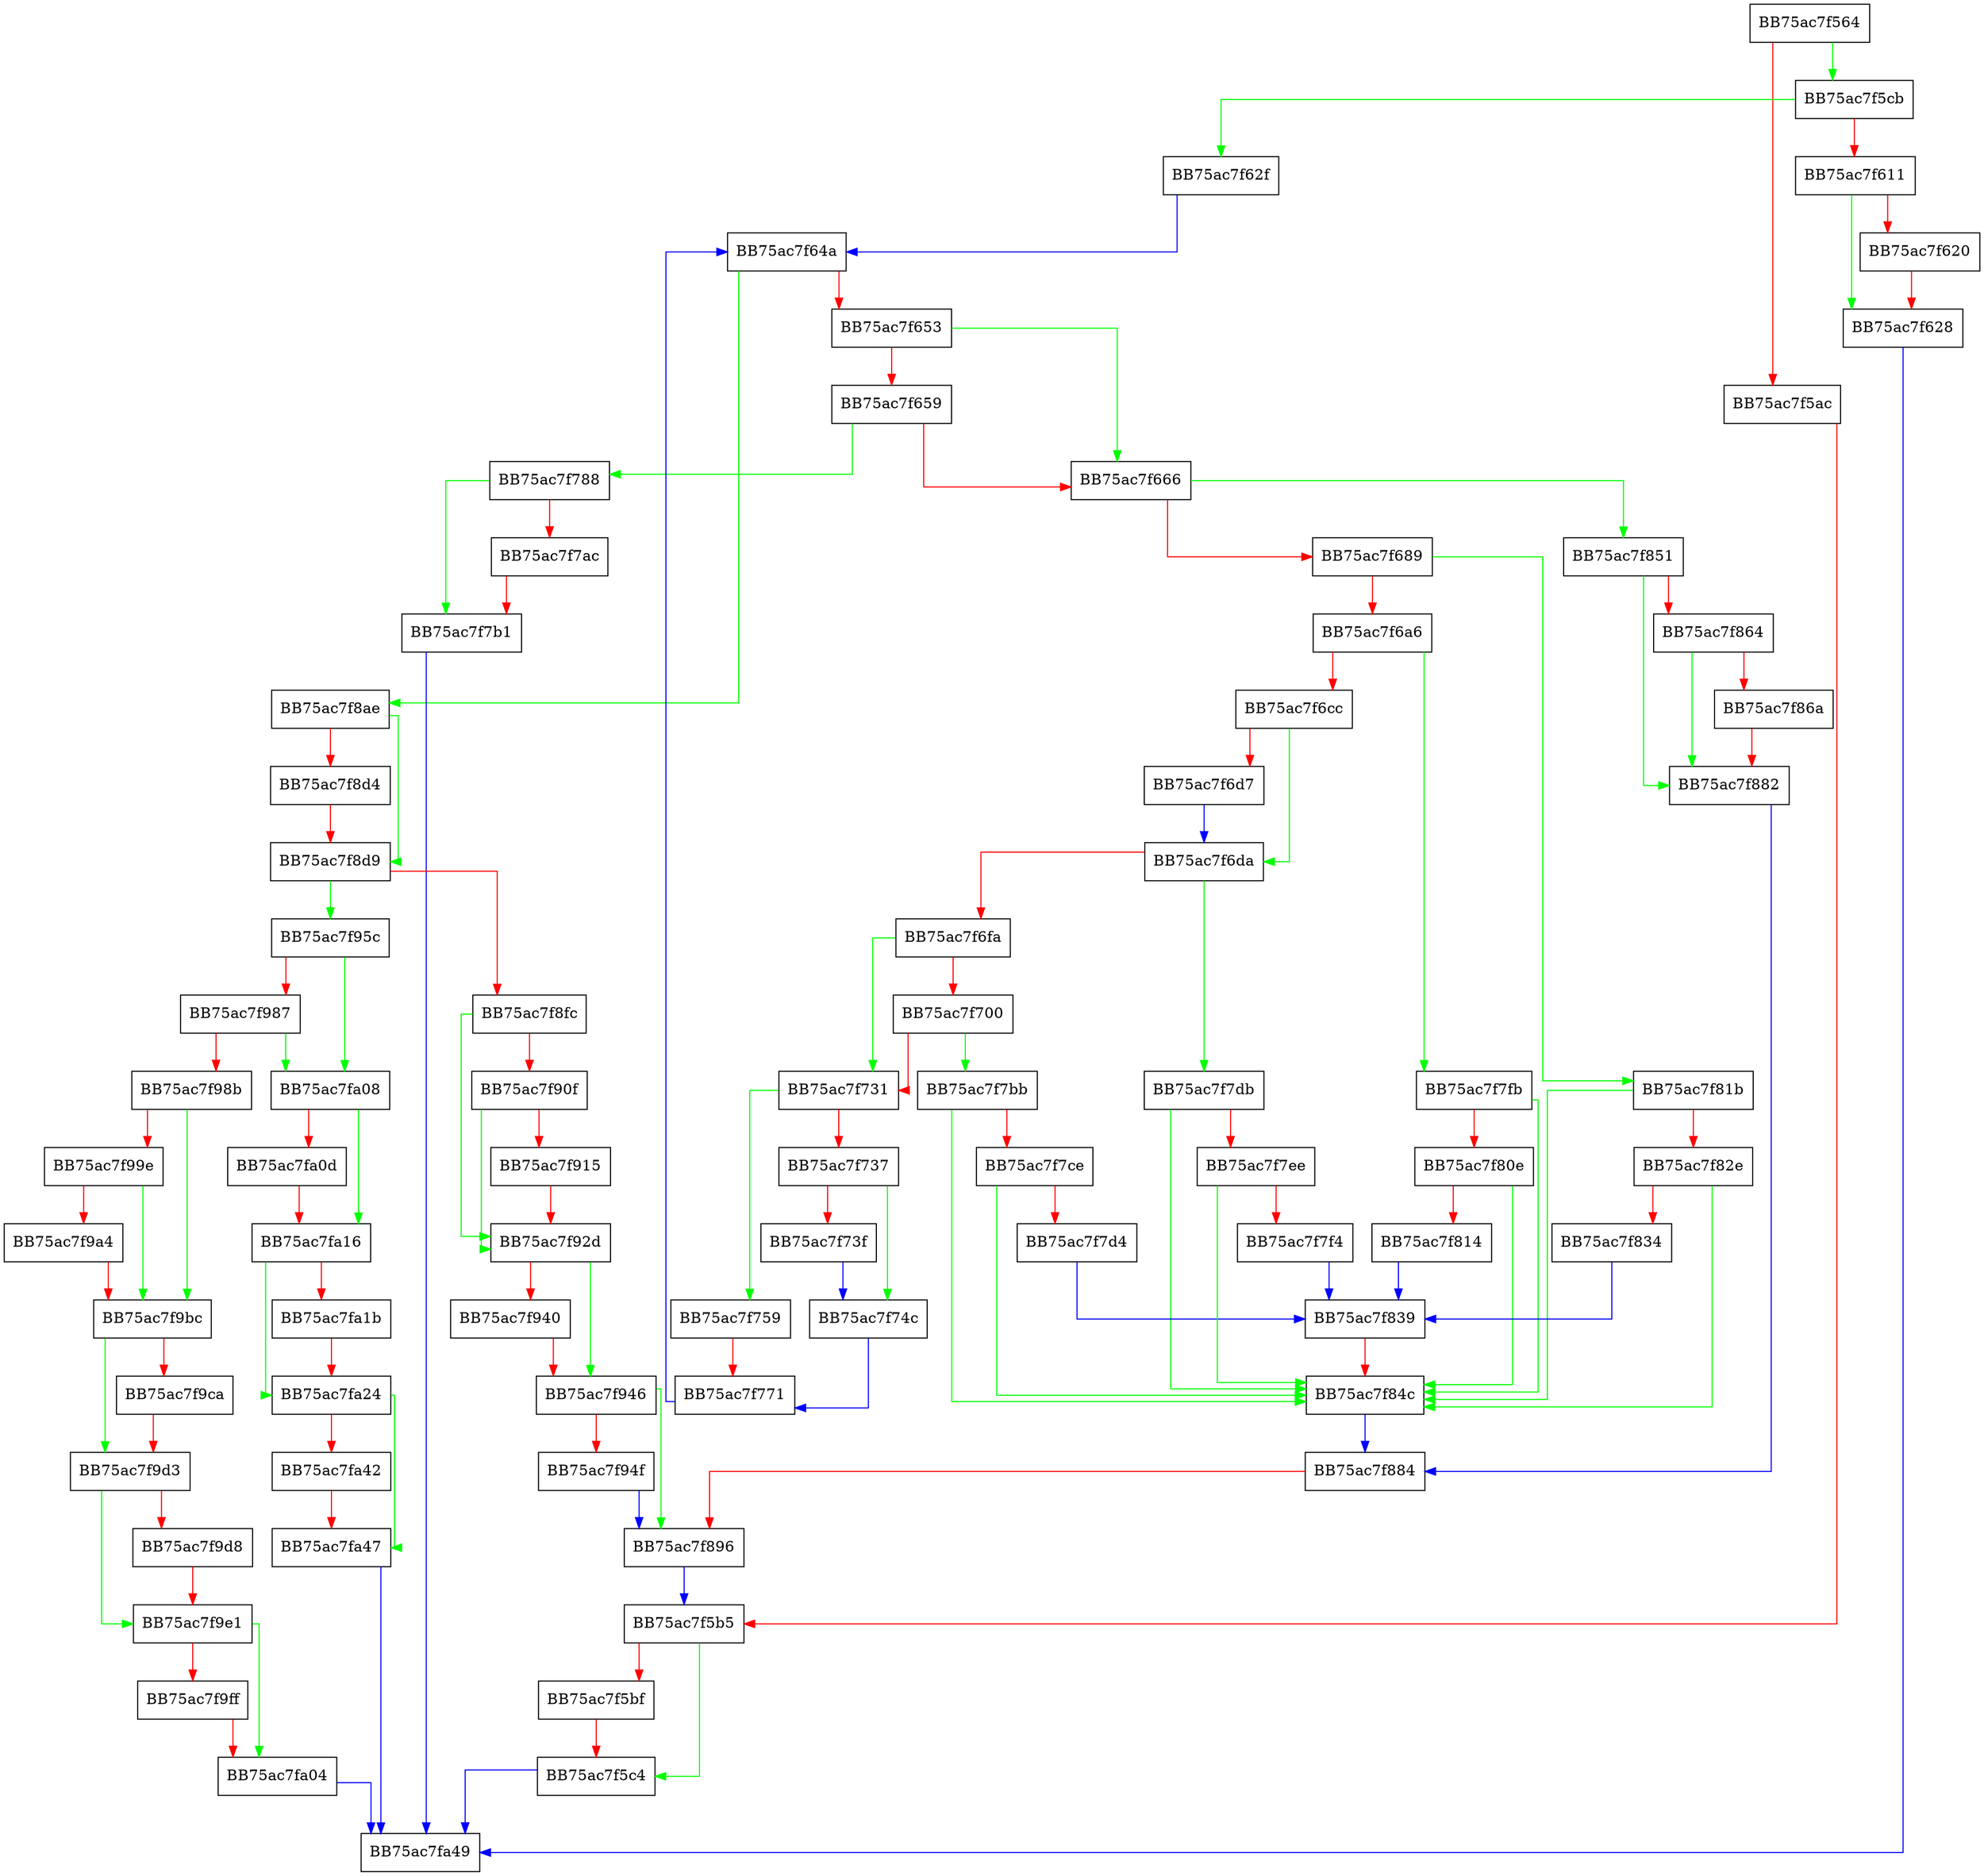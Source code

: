 digraph WriteShutdownActions {
  node [shape="box"];
  graph [splines=ortho];
  BB75ac7f564 -> BB75ac7f5cb [color="green"];
  BB75ac7f564 -> BB75ac7f5ac [color="red"];
  BB75ac7f5ac -> BB75ac7f5b5 [color="red"];
  BB75ac7f5b5 -> BB75ac7f5c4 [color="green"];
  BB75ac7f5b5 -> BB75ac7f5bf [color="red"];
  BB75ac7f5bf -> BB75ac7f5c4 [color="red"];
  BB75ac7f5c4 -> BB75ac7fa49 [color="blue"];
  BB75ac7f5cb -> BB75ac7f62f [color="green"];
  BB75ac7f5cb -> BB75ac7f611 [color="red"];
  BB75ac7f611 -> BB75ac7f628 [color="green"];
  BB75ac7f611 -> BB75ac7f620 [color="red"];
  BB75ac7f620 -> BB75ac7f628 [color="red"];
  BB75ac7f628 -> BB75ac7fa49 [color="blue"];
  BB75ac7f62f -> BB75ac7f64a [color="blue"];
  BB75ac7f64a -> BB75ac7f8ae [color="green"];
  BB75ac7f64a -> BB75ac7f653 [color="red"];
  BB75ac7f653 -> BB75ac7f666 [color="green"];
  BB75ac7f653 -> BB75ac7f659 [color="red"];
  BB75ac7f659 -> BB75ac7f788 [color="green"];
  BB75ac7f659 -> BB75ac7f666 [color="red"];
  BB75ac7f666 -> BB75ac7f851 [color="green"];
  BB75ac7f666 -> BB75ac7f689 [color="red"];
  BB75ac7f689 -> BB75ac7f81b [color="green"];
  BB75ac7f689 -> BB75ac7f6a6 [color="red"];
  BB75ac7f6a6 -> BB75ac7f7fb [color="green"];
  BB75ac7f6a6 -> BB75ac7f6cc [color="red"];
  BB75ac7f6cc -> BB75ac7f6da [color="green"];
  BB75ac7f6cc -> BB75ac7f6d7 [color="red"];
  BB75ac7f6d7 -> BB75ac7f6da [color="blue"];
  BB75ac7f6da -> BB75ac7f7db [color="green"];
  BB75ac7f6da -> BB75ac7f6fa [color="red"];
  BB75ac7f6fa -> BB75ac7f731 [color="green"];
  BB75ac7f6fa -> BB75ac7f700 [color="red"];
  BB75ac7f700 -> BB75ac7f7bb [color="green"];
  BB75ac7f700 -> BB75ac7f731 [color="red"];
  BB75ac7f731 -> BB75ac7f759 [color="green"];
  BB75ac7f731 -> BB75ac7f737 [color="red"];
  BB75ac7f737 -> BB75ac7f74c [color="green"];
  BB75ac7f737 -> BB75ac7f73f [color="red"];
  BB75ac7f73f -> BB75ac7f74c [color="blue"];
  BB75ac7f74c -> BB75ac7f771 [color="blue"];
  BB75ac7f759 -> BB75ac7f771 [color="red"];
  BB75ac7f771 -> BB75ac7f64a [color="blue"];
  BB75ac7f788 -> BB75ac7f7b1 [color="green"];
  BB75ac7f788 -> BB75ac7f7ac [color="red"];
  BB75ac7f7ac -> BB75ac7f7b1 [color="red"];
  BB75ac7f7b1 -> BB75ac7fa49 [color="blue"];
  BB75ac7f7bb -> BB75ac7f84c [color="green"];
  BB75ac7f7bb -> BB75ac7f7ce [color="red"];
  BB75ac7f7ce -> BB75ac7f84c [color="green"];
  BB75ac7f7ce -> BB75ac7f7d4 [color="red"];
  BB75ac7f7d4 -> BB75ac7f839 [color="blue"];
  BB75ac7f7db -> BB75ac7f84c [color="green"];
  BB75ac7f7db -> BB75ac7f7ee [color="red"];
  BB75ac7f7ee -> BB75ac7f84c [color="green"];
  BB75ac7f7ee -> BB75ac7f7f4 [color="red"];
  BB75ac7f7f4 -> BB75ac7f839 [color="blue"];
  BB75ac7f7fb -> BB75ac7f84c [color="green"];
  BB75ac7f7fb -> BB75ac7f80e [color="red"];
  BB75ac7f80e -> BB75ac7f84c [color="green"];
  BB75ac7f80e -> BB75ac7f814 [color="red"];
  BB75ac7f814 -> BB75ac7f839 [color="blue"];
  BB75ac7f81b -> BB75ac7f84c [color="green"];
  BB75ac7f81b -> BB75ac7f82e [color="red"];
  BB75ac7f82e -> BB75ac7f84c [color="green"];
  BB75ac7f82e -> BB75ac7f834 [color="red"];
  BB75ac7f834 -> BB75ac7f839 [color="blue"];
  BB75ac7f839 -> BB75ac7f84c [color="red"];
  BB75ac7f84c -> BB75ac7f884 [color="blue"];
  BB75ac7f851 -> BB75ac7f882 [color="green"];
  BB75ac7f851 -> BB75ac7f864 [color="red"];
  BB75ac7f864 -> BB75ac7f882 [color="green"];
  BB75ac7f864 -> BB75ac7f86a [color="red"];
  BB75ac7f86a -> BB75ac7f882 [color="red"];
  BB75ac7f882 -> BB75ac7f884 [color="blue"];
  BB75ac7f884 -> BB75ac7f896 [color="red"];
  BB75ac7f896 -> BB75ac7f5b5 [color="blue"];
  BB75ac7f8ae -> BB75ac7f8d9 [color="green"];
  BB75ac7f8ae -> BB75ac7f8d4 [color="red"];
  BB75ac7f8d4 -> BB75ac7f8d9 [color="red"];
  BB75ac7f8d9 -> BB75ac7f95c [color="green"];
  BB75ac7f8d9 -> BB75ac7f8fc [color="red"];
  BB75ac7f8fc -> BB75ac7f92d [color="green"];
  BB75ac7f8fc -> BB75ac7f90f [color="red"];
  BB75ac7f90f -> BB75ac7f92d [color="green"];
  BB75ac7f90f -> BB75ac7f915 [color="red"];
  BB75ac7f915 -> BB75ac7f92d [color="red"];
  BB75ac7f92d -> BB75ac7f946 [color="green"];
  BB75ac7f92d -> BB75ac7f940 [color="red"];
  BB75ac7f940 -> BB75ac7f946 [color="red"];
  BB75ac7f946 -> BB75ac7f896 [color="green"];
  BB75ac7f946 -> BB75ac7f94f [color="red"];
  BB75ac7f94f -> BB75ac7f896 [color="blue"];
  BB75ac7f95c -> BB75ac7fa08 [color="green"];
  BB75ac7f95c -> BB75ac7f987 [color="red"];
  BB75ac7f987 -> BB75ac7fa08 [color="green"];
  BB75ac7f987 -> BB75ac7f98b [color="red"];
  BB75ac7f98b -> BB75ac7f9bc [color="green"];
  BB75ac7f98b -> BB75ac7f99e [color="red"];
  BB75ac7f99e -> BB75ac7f9bc [color="green"];
  BB75ac7f99e -> BB75ac7f9a4 [color="red"];
  BB75ac7f9a4 -> BB75ac7f9bc [color="red"];
  BB75ac7f9bc -> BB75ac7f9d3 [color="green"];
  BB75ac7f9bc -> BB75ac7f9ca [color="red"];
  BB75ac7f9ca -> BB75ac7f9d3 [color="red"];
  BB75ac7f9d3 -> BB75ac7f9e1 [color="green"];
  BB75ac7f9d3 -> BB75ac7f9d8 [color="red"];
  BB75ac7f9d8 -> BB75ac7f9e1 [color="red"];
  BB75ac7f9e1 -> BB75ac7fa04 [color="green"];
  BB75ac7f9e1 -> BB75ac7f9ff [color="red"];
  BB75ac7f9ff -> BB75ac7fa04 [color="red"];
  BB75ac7fa04 -> BB75ac7fa49 [color="blue"];
  BB75ac7fa08 -> BB75ac7fa16 [color="green"];
  BB75ac7fa08 -> BB75ac7fa0d [color="red"];
  BB75ac7fa0d -> BB75ac7fa16 [color="red"];
  BB75ac7fa16 -> BB75ac7fa24 [color="green"];
  BB75ac7fa16 -> BB75ac7fa1b [color="red"];
  BB75ac7fa1b -> BB75ac7fa24 [color="red"];
  BB75ac7fa24 -> BB75ac7fa47 [color="green"];
  BB75ac7fa24 -> BB75ac7fa42 [color="red"];
  BB75ac7fa42 -> BB75ac7fa47 [color="red"];
  BB75ac7fa47 -> BB75ac7fa49 [color="blue"];
}